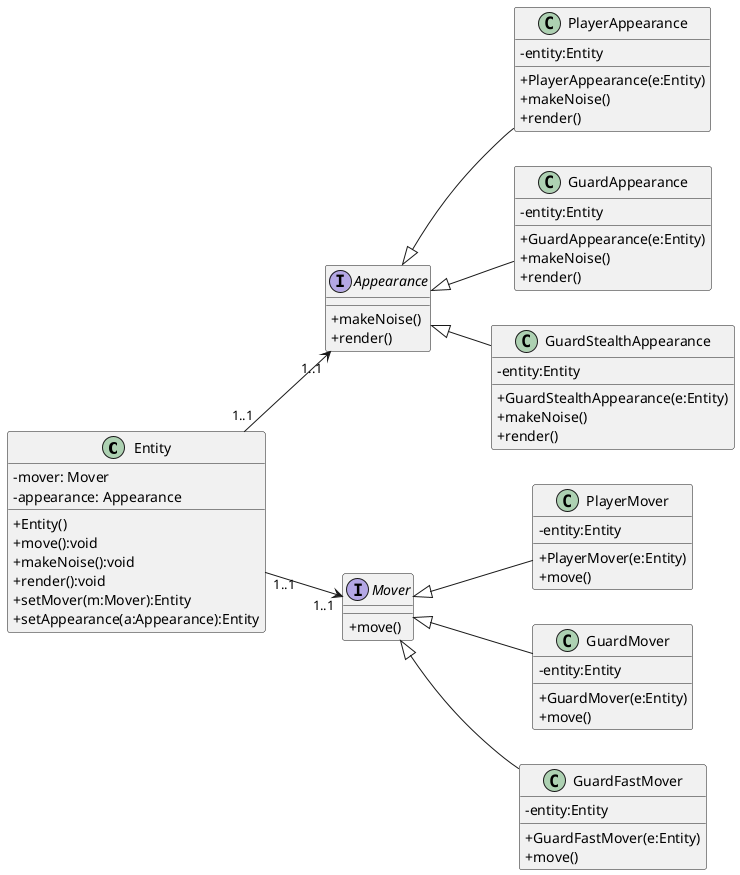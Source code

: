 @startuml
left to right direction
skinparam classAttributeIconSize 0

class Entity {
    + Entity()
    + move():void
    + makeNoise():void
    + render():void
    + setMover(m:Mover):Entity
    + setAppearance(a:Appearance):Entity
    
    - mover: Mover
    - appearance: Appearance
}

interface Mover {
    + move()
}

interface Appearance {
    + makeNoise()
    + render()
}

Entity "1..1" --> "1..1" Appearance
Entity "1..1" --> "1..1" Mover

class PlayerMover {
    + PlayerMover(e:Entity)
    + move()
    - entity:Entity
}
PlayerMover -up-|> Mover
'PlayerMover "1..1" --> "1..1" Entity

class GuardMover {
    + GuardMover(e:Entity)
    + move()
    - entity:Entity
}
GuardMover -up-|> Mover
'GuardMover "1..1" --> "1..1" Entity

class GuardFastMover {
    + GuardFastMover(e:Entity)
    + move()
    - entity:Entity
}
GuardFastMover -up-|> Mover
'GuardFastMover "1..1" --> "1..1" Entity

class PlayerAppearance {
    + PlayerAppearance(e:Entity)
    + makeNoise()
    + render()
    - entity:Entity
}
PlayerAppearance -up-|> Appearance
'PlayerAppearance "1..1" --> "1..1" Entity

class GuardAppearance {
    + GuardAppearance(e:Entity)
    + makeNoise()
    + render()
    - entity:Entity
}
GuardAppearance -up-|> Appearance
'GuardAppearance "1..1" --> "1..1" Entity

class GuardStealthAppearance {
    + GuardStealthAppearance(e:Entity)
    + makeNoise()
    + render()
    - entity:Entity
}
GuardStealthAppearance -up-|> Appearance
'GuardStealthAppearance "1..1" --> "1..1" Entity


@enduml
